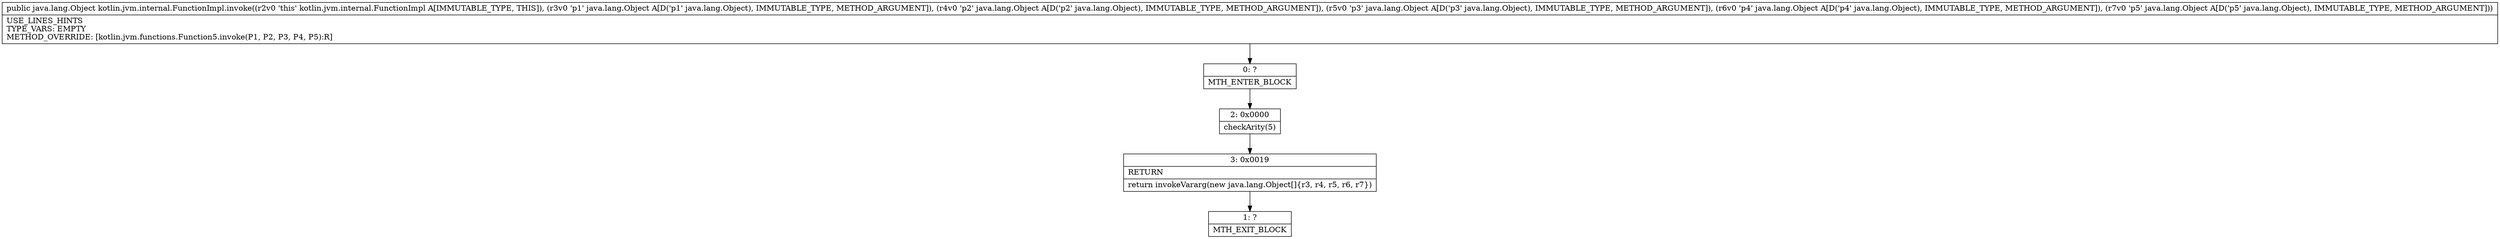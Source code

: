 digraph "CFG forkotlin.jvm.internal.FunctionImpl.invoke(Ljava\/lang\/Object;Ljava\/lang\/Object;Ljava\/lang\/Object;Ljava\/lang\/Object;Ljava\/lang\/Object;)Ljava\/lang\/Object;" {
Node_0 [shape=record,label="{0\:\ ?|MTH_ENTER_BLOCK\l}"];
Node_2 [shape=record,label="{2\:\ 0x0000|checkArity(5)\l}"];
Node_3 [shape=record,label="{3\:\ 0x0019|RETURN\l|return invokeVararg(new java.lang.Object[]\{r3, r4, r5, r6, r7\})\l}"];
Node_1 [shape=record,label="{1\:\ ?|MTH_EXIT_BLOCK\l}"];
MethodNode[shape=record,label="{public java.lang.Object kotlin.jvm.internal.FunctionImpl.invoke((r2v0 'this' kotlin.jvm.internal.FunctionImpl A[IMMUTABLE_TYPE, THIS]), (r3v0 'p1' java.lang.Object A[D('p1' java.lang.Object), IMMUTABLE_TYPE, METHOD_ARGUMENT]), (r4v0 'p2' java.lang.Object A[D('p2' java.lang.Object), IMMUTABLE_TYPE, METHOD_ARGUMENT]), (r5v0 'p3' java.lang.Object A[D('p3' java.lang.Object), IMMUTABLE_TYPE, METHOD_ARGUMENT]), (r6v0 'p4' java.lang.Object A[D('p4' java.lang.Object), IMMUTABLE_TYPE, METHOD_ARGUMENT]), (r7v0 'p5' java.lang.Object A[D('p5' java.lang.Object), IMMUTABLE_TYPE, METHOD_ARGUMENT]))  | USE_LINES_HINTS\lTYPE_VARS: EMPTY\lMETHOD_OVERRIDE: [kotlin.jvm.functions.Function5.invoke(P1, P2, P3, P4, P5):R]\l}"];
MethodNode -> Node_0;Node_0 -> Node_2;
Node_2 -> Node_3;
Node_3 -> Node_1;
}

